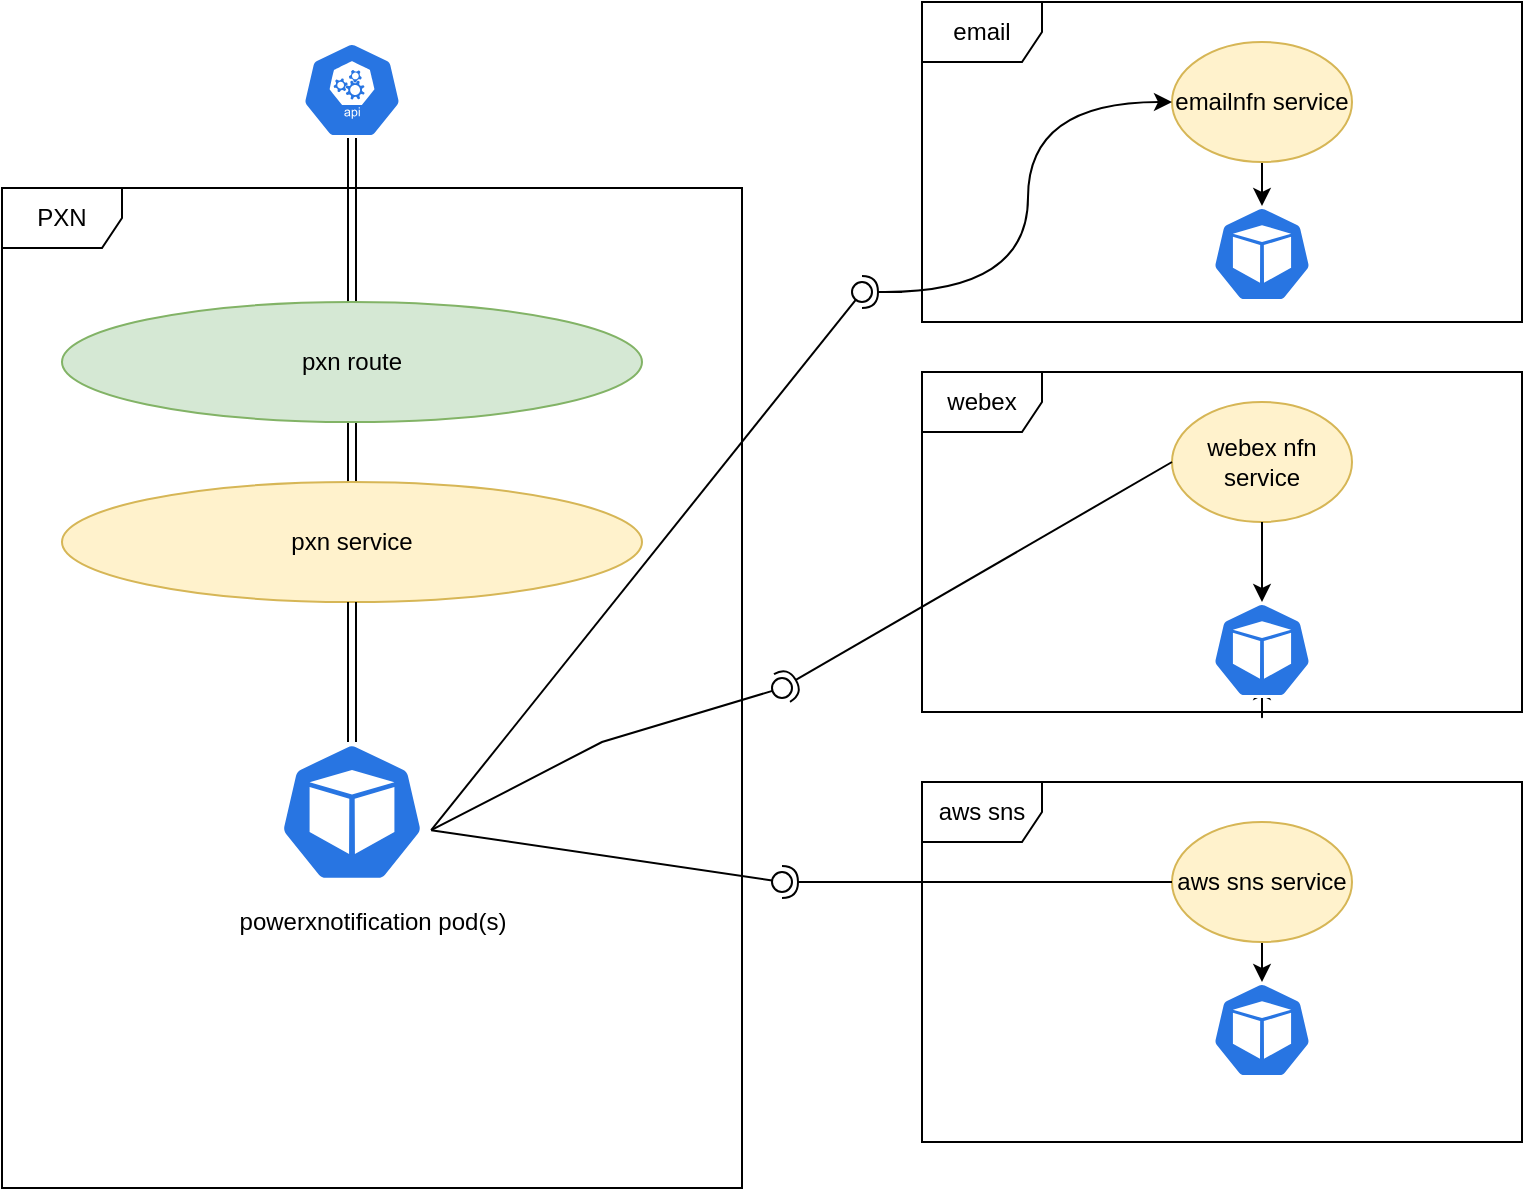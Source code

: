 <mxfile version="12.5.5" type="device"><diagram id="nmTcz1vdLfCtu_nTsp5y" name="Page-1"><mxGraphModel dx="868" dy="411" grid="1" gridSize="10" guides="1" tooltips="1" connect="1" arrows="1" fold="1" page="1" pageScale="1" pageWidth="850" pageHeight="1100" math="0" shadow="0"><root><mxCell id="0"/><mxCell id="1" parent="0"/><mxCell id="R28RzNxqNio_j6ZzVDWK-1" value="PXN" style="shape=umlFrame;whiteSpace=wrap;html=1;" vertex="1" parent="1"><mxGeometry x="70" y="263" width="370" height="500" as="geometry"/></mxCell><mxCell id="R28RzNxqNio_j6ZzVDWK-57" value="email" style="shape=umlFrame;whiteSpace=wrap;html=1;" vertex="1" parent="1"><mxGeometry x="530" y="170" width="300" height="160" as="geometry"/></mxCell><mxCell id="R28RzNxqNio_j6ZzVDWK-51" value="aws sns" style="shape=umlFrame;whiteSpace=wrap;html=1;" vertex="1" parent="1"><mxGeometry x="530" y="560" width="300" height="180" as="geometry"/></mxCell><mxCell id="R28RzNxqNio_j6ZzVDWK-29" value="" style="edgeStyle=orthogonalEdgeStyle;curved=1;comic=0;orthogonalLoop=1;jettySize=auto;html=1;shape=link;" edge="1" parent="1" source="R28RzNxqNio_j6ZzVDWK-2" target="R28RzNxqNio_j6ZzVDWK-6"><mxGeometry relative="1" as="geometry"/></mxCell><mxCell id="R28RzNxqNio_j6ZzVDWK-2" value="pxn service" style="ellipse;whiteSpace=wrap;html=1;fillColor=#fff2cc;strokeColor=#d6b656;" vertex="1" parent="1"><mxGeometry x="100" y="410" width="290" height="60" as="geometry"/></mxCell><mxCell id="R28RzNxqNio_j6ZzVDWK-28" style="edgeStyle=orthogonalEdgeStyle;curved=1;comic=0;orthogonalLoop=1;jettySize=auto;html=1;entryX=0.5;entryY=1;entryDx=0;entryDy=0;entryPerimeter=0;shape=link;" edge="1" parent="1" source="R28RzNxqNio_j6ZzVDWK-6" target="R28RzNxqNio_j6ZzVDWK-27"><mxGeometry relative="1" as="geometry"/></mxCell><mxCell id="R28RzNxqNio_j6ZzVDWK-6" value="pxn route" style="ellipse;whiteSpace=wrap;html=1;fillColor=#d5e8d4;strokeColor=#82b366;" vertex="1" parent="1"><mxGeometry x="100" y="320" width="290" height="60" as="geometry"/></mxCell><mxCell id="R28RzNxqNio_j6ZzVDWK-39" style="edgeStyle=orthogonalEdgeStyle;curved=1;comic=0;orthogonalLoop=1;jettySize=auto;html=1;entryX=0.5;entryY=0;entryDx=0;entryDy=0;entryPerimeter=0;" edge="1" parent="1" source="R28RzNxqNio_j6ZzVDWK-8" target="R28RzNxqNio_j6ZzVDWK-38"><mxGeometry relative="1" as="geometry"/></mxCell><mxCell id="R28RzNxqNio_j6ZzVDWK-8" value="emailnfn service" style="ellipse;whiteSpace=wrap;html=1;fillColor=#fff2cc;strokeColor=#d6b656;" vertex="1" parent="1"><mxGeometry x="655" y="190" width="90" height="60" as="geometry"/></mxCell><mxCell id="R28RzNxqNio_j6ZzVDWK-11" style="comic=0;orthogonalLoop=1;jettySize=auto;html=1;exitX=0.5;exitY=0;exitDx=0;exitDy=0;exitPerimeter=0;entryX=0.5;entryY=1;entryDx=0;entryDy=0;shape=link;" edge="1" parent="1" source="R28RzNxqNio_j6ZzVDWK-10" target="R28RzNxqNio_j6ZzVDWK-2"><mxGeometry relative="1" as="geometry"/></mxCell><mxCell id="R28RzNxqNio_j6ZzVDWK-10" value="" style="html=1;dashed=0;whitespace=wrap;fillColor=#2875E2;strokeColor=#ffffff;points=[[0.005,0.63,0],[0.1,0.2,0],[0.9,0.2,0],[0.5,0,0],[0.995,0.63,0],[0.72,0.99,0],[0.5,1,0],[0.28,0.99,0]];shape=mxgraph.kubernetes.icon;prIcon=pod" vertex="1" parent="1"><mxGeometry x="205" y="540" width="80" height="70" as="geometry"/></mxCell><mxCell id="R28RzNxqNio_j6ZzVDWK-27" value="" style="html=1;dashed=0;whitespace=wrap;fillColor=#2875E2;strokeColor=#ffffff;points=[[0.005,0.63,0],[0.1,0.2,0],[0.9,0.2,0],[0.5,0,0],[0.995,0.63,0],[0.72,0.99,0],[0.5,1,0],[0.28,0.99,0]];shape=mxgraph.kubernetes.icon;prIcon=api" vertex="1" parent="1"><mxGeometry x="220" y="190" width="50" height="48" as="geometry"/></mxCell><mxCell id="R28RzNxqNio_j6ZzVDWK-30" value="powerxnotification pod(s)&lt;br&gt;" style="text;html=1;align=center;verticalAlign=middle;resizable=0;points=[];autosize=1;" vertex="1" parent="1"><mxGeometry x="180" y="620" width="150" height="20" as="geometry"/></mxCell><mxCell id="R28RzNxqNio_j6ZzVDWK-38" value="" style="html=1;dashed=0;whitespace=wrap;fillColor=#2875E2;strokeColor=#ffffff;points=[[0.005,0.63,0],[0.1,0.2,0],[0.9,0.2,0],[0.5,0,0],[0.995,0.63,0],[0.72,0.99,0],[0.5,1,0],[0.28,0.99,0]];shape=mxgraph.kubernetes.icon;prIcon=pod" vertex="1" parent="1"><mxGeometry x="675" y="272" width="50" height="48" as="geometry"/></mxCell><mxCell id="R28RzNxqNio_j6ZzVDWK-71" style="edgeStyle=orthogonalEdgeStyle;curved=1;comic=0;orthogonalLoop=1;jettySize=auto;html=1;" edge="1" parent="1" source="R28RzNxqNio_j6ZzVDWK-69" target="R28RzNxqNio_j6ZzVDWK-52"><mxGeometry relative="1" as="geometry"/></mxCell><mxCell id="R28RzNxqNio_j6ZzVDWK-69" value="aws sns service" style="ellipse;whiteSpace=wrap;html=1;fillColor=#fff2cc;strokeColor=#d6b656;" vertex="1" parent="1"><mxGeometry x="655" y="580" width="90" height="60" as="geometry"/></mxCell><mxCell id="R28RzNxqNio_j6ZzVDWK-52" value="" style="html=1;dashed=0;whitespace=wrap;fillColor=#2875E2;strokeColor=#ffffff;points=[[0.005,0.63,0],[0.1,0.2,0],[0.9,0.2,0],[0.5,0,0],[0.995,0.63,0],[0.72,0.99,0],[0.5,1,0],[0.28,0.99,0]];shape=mxgraph.kubernetes.icon;prIcon=pod" vertex="1" parent="1"><mxGeometry x="675" y="660" width="50" height="48" as="geometry"/></mxCell><mxCell id="R28RzNxqNio_j6ZzVDWK-73" value="" style="edgeStyle=orthogonalEdgeStyle;curved=1;comic=0;orthogonalLoop=1;jettySize=auto;html=1;" edge="1" parent="1" source="R28RzNxqNio_j6ZzVDWK-55"><mxGeometry relative="1" as="geometry"><mxPoint x="700" y="510" as="targetPoint"/></mxGeometry></mxCell><mxCell id="R28RzNxqNio_j6ZzVDWK-53" value="webex nfn service" style="ellipse;whiteSpace=wrap;html=1;fillColor=#fff2cc;strokeColor=#d6b656;" vertex="1" parent="1"><mxGeometry x="655" y="370" width="90" height="60" as="geometry"/></mxCell><mxCell id="R28RzNxqNio_j6ZzVDWK-54" value="webex" style="shape=umlFrame;whiteSpace=wrap;html=1;" vertex="1" parent="1"><mxGeometry x="530" y="355" width="300" height="170" as="geometry"/></mxCell><mxCell id="R28RzNxqNio_j6ZzVDWK-55" value="" style="html=1;dashed=0;whitespace=wrap;fillColor=#2875E2;strokeColor=#ffffff;points=[[0.005,0.63,0],[0.1,0.2,0],[0.9,0.2,0],[0.5,0,0],[0.995,0.63,0],[0.72,0.99,0],[0.5,1,0],[0.28,0.99,0]];shape=mxgraph.kubernetes.icon;prIcon=pod" vertex="1" parent="1"><mxGeometry x="675" y="470" width="50" height="48" as="geometry"/></mxCell><mxCell id="R28RzNxqNio_j6ZzVDWK-74" value="" style="edgeStyle=orthogonalEdgeStyle;curved=1;comic=0;orthogonalLoop=1;jettySize=auto;html=1;" edge="1" parent="1" source="R28RzNxqNio_j6ZzVDWK-53" target="R28RzNxqNio_j6ZzVDWK-55"><mxGeometry relative="1" as="geometry"><mxPoint x="700" y="430" as="sourcePoint"/><mxPoint x="700" y="510" as="targetPoint"/></mxGeometry></mxCell><mxCell id="R28RzNxqNio_j6ZzVDWK-85" style="edgeStyle=orthogonalEdgeStyle;curved=1;comic=0;orthogonalLoop=1;jettySize=auto;html=1;entryX=0;entryY=0.5;entryDx=0;entryDy=0;" edge="1" parent="1" target="R28RzNxqNio_j6ZzVDWK-8"><mxGeometry relative="1" as="geometry"><mxPoint x="510" y="315" as="sourcePoint"/></mxGeometry></mxCell><mxCell id="R28RzNxqNio_j6ZzVDWK-78" value="" style="rounded=0;orthogonalLoop=1;jettySize=auto;html=1;endArrow=none;endFill=0;exitX=0.995;exitY=0.63;exitDx=0;exitDy=0;exitPerimeter=0;" edge="1" target="R28RzNxqNio_j6ZzVDWK-80" parent="1" source="R28RzNxqNio_j6ZzVDWK-10"><mxGeometry relative="1" as="geometry"><mxPoint x="290" y="590" as="sourcePoint"/><Array as="points"><mxPoint x="370" y="540"/></Array></mxGeometry></mxCell><mxCell id="R28RzNxqNio_j6ZzVDWK-79" value="" style="rounded=0;orthogonalLoop=1;jettySize=auto;html=1;endArrow=halfCircle;endFill=0;entryX=0.5;entryY=0.5;entryDx=0;entryDy=0;endSize=6;strokeWidth=1;exitX=0;exitY=0.5;exitDx=0;exitDy=0;" edge="1" target="R28RzNxqNio_j6ZzVDWK-80" parent="1" source="R28RzNxqNio_j6ZzVDWK-53"><mxGeometry relative="1" as="geometry"><mxPoint x="480" y="440" as="sourcePoint"/></mxGeometry></mxCell><mxCell id="R28RzNxqNio_j6ZzVDWK-80" value="" style="ellipse;whiteSpace=wrap;html=1;fontFamily=Helvetica;fontSize=12;fontColor=#000000;align=center;strokeColor=#000000;fillColor=#ffffff;points=[];aspect=fixed;resizable=0;" vertex="1" parent="1"><mxGeometry x="455" y="508" width="10" height="10" as="geometry"/></mxCell><mxCell id="R28RzNxqNio_j6ZzVDWK-81" value="" style="rounded=0;orthogonalLoop=1;jettySize=auto;html=1;endArrow=none;endFill=0;exitX=0.995;exitY=0.63;exitDx=0;exitDy=0;exitPerimeter=0;" edge="1" target="R28RzNxqNio_j6ZzVDWK-83" parent="1" source="R28RzNxqNio_j6ZzVDWK-10"><mxGeometry relative="1" as="geometry"><mxPoint x="440" y="635" as="sourcePoint"/></mxGeometry></mxCell><mxCell id="R28RzNxqNio_j6ZzVDWK-82" value="" style="rounded=0;orthogonalLoop=1;jettySize=auto;html=1;endArrow=halfCircle;endFill=0;entryX=0.5;entryY=0.5;entryDx=0;entryDy=0;endSize=6;strokeWidth=1;exitX=0;exitY=0.5;exitDx=0;exitDy=0;" edge="1" target="R28RzNxqNio_j6ZzVDWK-83" parent="1" source="R28RzNxqNio_j6ZzVDWK-69"><mxGeometry relative="1" as="geometry"><mxPoint x="480" y="635" as="sourcePoint"/></mxGeometry></mxCell><mxCell id="R28RzNxqNio_j6ZzVDWK-83" value="" style="ellipse;whiteSpace=wrap;html=1;fontFamily=Helvetica;fontSize=12;fontColor=#000000;align=center;strokeColor=#000000;fillColor=#ffffff;points=[];aspect=fixed;resizable=0;" vertex="1" parent="1"><mxGeometry x="455" y="605" width="10" height="10" as="geometry"/></mxCell><mxCell id="R28RzNxqNio_j6ZzVDWK-86" value="" style="rounded=0;orthogonalLoop=1;jettySize=auto;html=1;endArrow=none;endFill=0;exitX=0.995;exitY=0.63;exitDx=0;exitDy=0;exitPerimeter=0;" edge="1" target="R28RzNxqNio_j6ZzVDWK-88" parent="1" source="R28RzNxqNio_j6ZzVDWK-10"><mxGeometry relative="1" as="geometry"><mxPoint x="480" y="315" as="sourcePoint"/></mxGeometry></mxCell><mxCell id="R28RzNxqNio_j6ZzVDWK-87" value="" style="rounded=0;orthogonalLoop=1;jettySize=auto;html=1;endArrow=halfCircle;endFill=0;entryX=0.5;entryY=0.5;entryDx=0;entryDy=0;endSize=6;strokeWidth=1;" edge="1" target="R28RzNxqNio_j6ZzVDWK-88" parent="1"><mxGeometry relative="1" as="geometry"><mxPoint x="520" y="315" as="sourcePoint"/></mxGeometry></mxCell><mxCell id="R28RzNxqNio_j6ZzVDWK-88" value="" style="ellipse;whiteSpace=wrap;html=1;fontFamily=Helvetica;fontSize=12;fontColor=#000000;align=center;strokeColor=#000000;fillColor=#ffffff;points=[];aspect=fixed;resizable=0;" vertex="1" parent="1"><mxGeometry x="495" y="310" width="10" height="10" as="geometry"/></mxCell></root></mxGraphModel></diagram></mxfile>